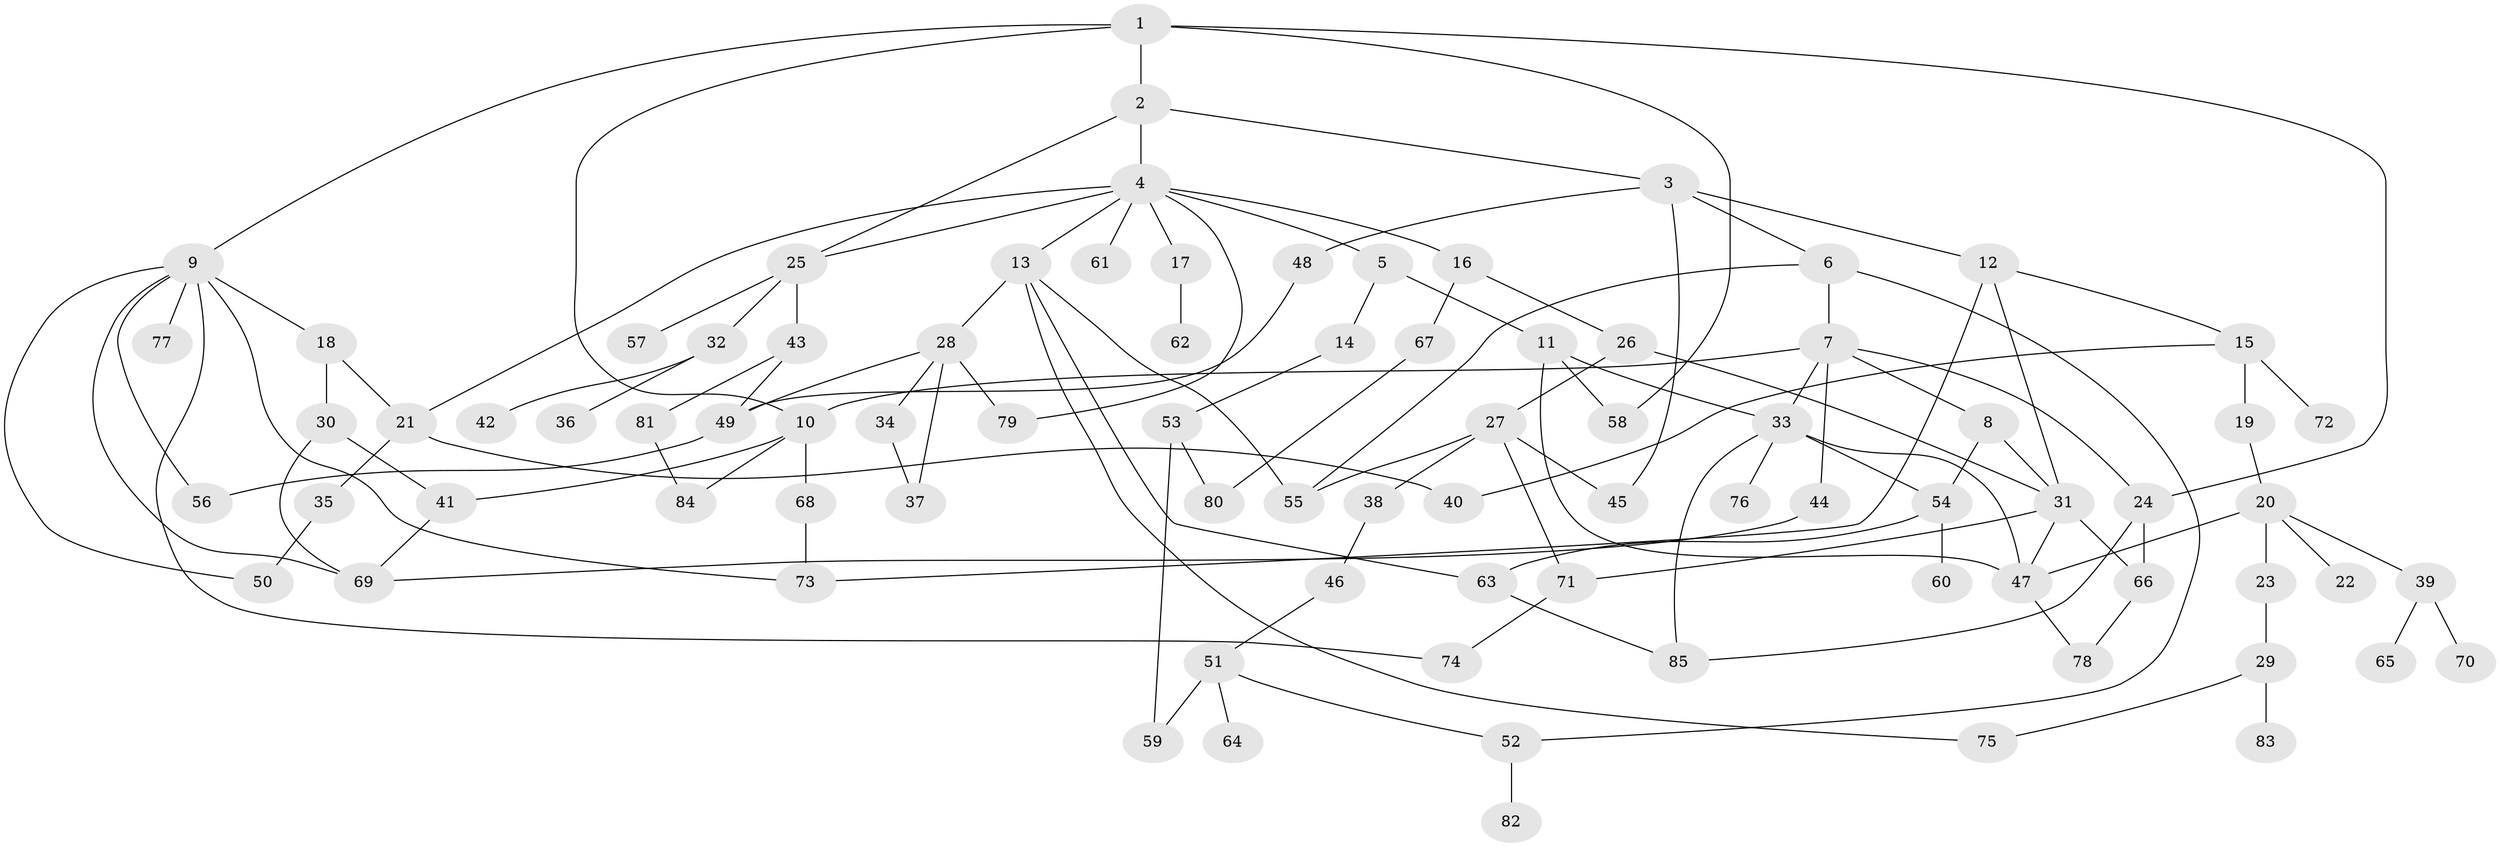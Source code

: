 // Generated by graph-tools (version 1.1) at 2025/13/03/09/25 04:13:15]
// undirected, 85 vertices, 124 edges
graph export_dot {
graph [start="1"]
  node [color=gray90,style=filled];
  1;
  2;
  3;
  4;
  5;
  6;
  7;
  8;
  9;
  10;
  11;
  12;
  13;
  14;
  15;
  16;
  17;
  18;
  19;
  20;
  21;
  22;
  23;
  24;
  25;
  26;
  27;
  28;
  29;
  30;
  31;
  32;
  33;
  34;
  35;
  36;
  37;
  38;
  39;
  40;
  41;
  42;
  43;
  44;
  45;
  46;
  47;
  48;
  49;
  50;
  51;
  52;
  53;
  54;
  55;
  56;
  57;
  58;
  59;
  60;
  61;
  62;
  63;
  64;
  65;
  66;
  67;
  68;
  69;
  70;
  71;
  72;
  73;
  74;
  75;
  76;
  77;
  78;
  79;
  80;
  81;
  82;
  83;
  84;
  85;
  1 -- 2;
  1 -- 9;
  1 -- 24;
  1 -- 58;
  1 -- 10;
  2 -- 3;
  2 -- 4;
  2 -- 25;
  3 -- 6;
  3 -- 12;
  3 -- 45;
  3 -- 48;
  4 -- 5;
  4 -- 13;
  4 -- 16;
  4 -- 17;
  4 -- 21;
  4 -- 61;
  4 -- 79;
  4 -- 25;
  5 -- 11;
  5 -- 14;
  6 -- 7;
  6 -- 52;
  6 -- 55;
  7 -- 8;
  7 -- 10;
  7 -- 24;
  7 -- 33;
  7 -- 44;
  8 -- 54;
  8 -- 31;
  9 -- 18;
  9 -- 50;
  9 -- 73;
  9 -- 74;
  9 -- 77;
  9 -- 69;
  9 -- 56;
  10 -- 68;
  10 -- 41;
  10 -- 84;
  11 -- 58;
  11 -- 33;
  11 -- 47;
  12 -- 15;
  12 -- 31;
  12 -- 73;
  13 -- 28;
  13 -- 63;
  13 -- 75;
  13 -- 55;
  14 -- 53;
  15 -- 19;
  15 -- 72;
  15 -- 40;
  16 -- 26;
  16 -- 67;
  17 -- 62;
  18 -- 30;
  18 -- 21;
  19 -- 20;
  20 -- 22;
  20 -- 23;
  20 -- 39;
  20 -- 47;
  21 -- 35;
  21 -- 40;
  23 -- 29;
  24 -- 85;
  24 -- 66;
  25 -- 32;
  25 -- 43;
  25 -- 57;
  26 -- 27;
  26 -- 31;
  27 -- 38;
  27 -- 55;
  27 -- 71;
  27 -- 45;
  28 -- 34;
  28 -- 37;
  28 -- 49;
  28 -- 79;
  29 -- 75;
  29 -- 83;
  30 -- 41;
  30 -- 69;
  31 -- 47;
  31 -- 66;
  31 -- 71;
  32 -- 36;
  32 -- 42;
  33 -- 76;
  33 -- 85;
  33 -- 54;
  33 -- 47;
  34 -- 37;
  35 -- 50;
  38 -- 46;
  39 -- 65;
  39 -- 70;
  41 -- 69;
  43 -- 49;
  43 -- 81;
  44 -- 69;
  46 -- 51;
  47 -- 78;
  48 -- 49;
  49 -- 56;
  51 -- 64;
  51 -- 52;
  51 -- 59;
  52 -- 82;
  53 -- 59;
  53 -- 80;
  54 -- 60;
  54 -- 63;
  63 -- 85;
  66 -- 78;
  67 -- 80;
  68 -- 73;
  71 -- 74;
  81 -- 84;
}
